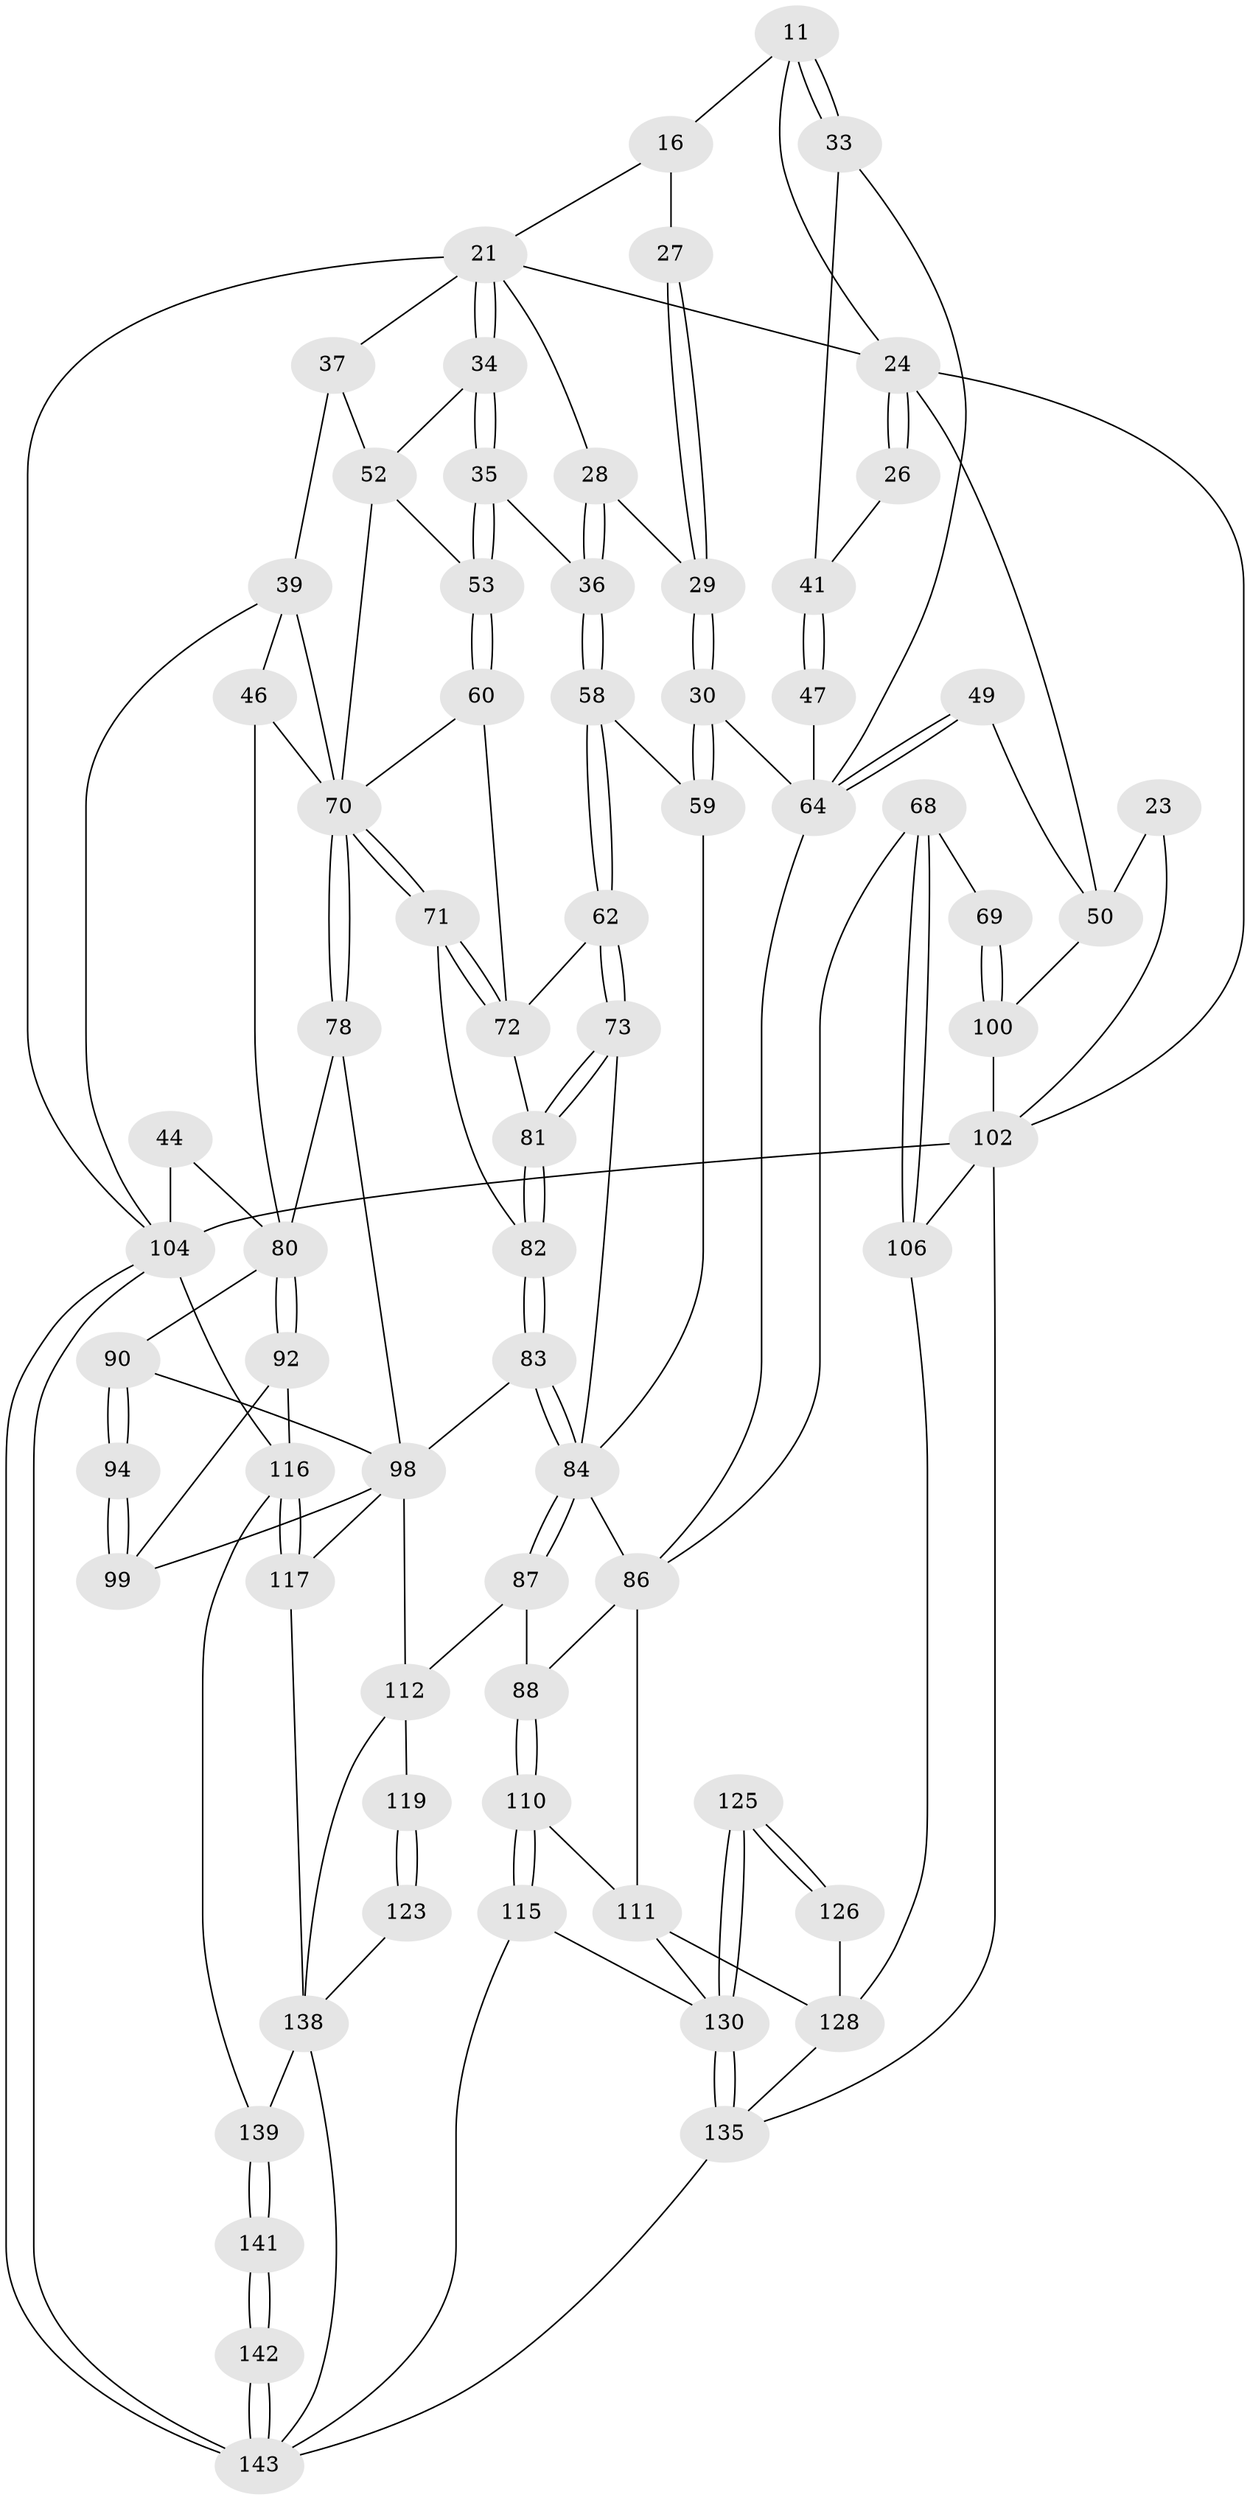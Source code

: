 // original degree distribution, {4: 0.23076923076923078, 5: 0.5244755244755245, 6: 0.22377622377622378, 3: 0.02097902097902098}
// Generated by graph-tools (version 1.1) at 2025/00/03/09/25 05:00:55]
// undirected, 71 vertices, 158 edges
graph export_dot {
graph [start="1"]
  node [color=gray90,style=filled];
  11 [pos="+0.39804356201272245+0.1134718268434721"];
  16 [pos="+0.5334111992298418+0.12569298243579966",super="+13+12"];
  21 [pos="+0.7540070714272994+0.04429159980277927",super="+15"];
  23 [pos="+0.007094103068210341+0.15305328866942325"];
  24 [pos="+0.19550070229842748+0.1950515095746239",super="+8+7+10"];
  26 [pos="+0.25238693467938206+0.21080560741268017"];
  27 [pos="+0.4708278912792413+0.1254541049100475"];
  28 [pos="+0.6077262853007853+0.22522259202545195"];
  29 [pos="+0.5148681099755297+0.2714186572291845"];
  30 [pos="+0.4733167200937601+0.31354338502455265"];
  33 [pos="+0.37692062762164996+0.2103298494029127"];
  34 [pos="+0.7566787222038284+0.11608621003600939"];
  35 [pos="+0.6809110533143438+0.28810417980701813"];
  36 [pos="+0.6682312895059705+0.28376068748592553"];
  37 [pos="+0.859799059176857+0.22695924875691215",super="+20"];
  39 [pos="+0.8751922358984184+0.2393167081172333",super="+19"];
  41 [pos="+0.2629718458652687+0.2146978445713511",super="+40"];
  44 [pos="+1+0.1367674420518247"];
  46 [pos="+1+0.36453678868849315",super="+42"];
  47 [pos="+0.29518499024845435+0.3012724585331478"];
  49 [pos="+0.27690467893929976+0.35027269752012885"];
  50 [pos="+0.15428858522757558+0.3305935012412963",super="+25"];
  52 [pos="+0.76897523937921+0.25770324216503776",super="+38"];
  53 [pos="+0.6842649745697451+0.28982319125987255"];
  58 [pos="+0.5736956326209255+0.4015244215844192"];
  59 [pos="+0.4887231696173082+0.37721998833196"];
  60 [pos="+0.7251259867914693+0.38519289505037335"];
  62 [pos="+0.5924526196165718+0.41969773636498664"];
  64 [pos="+0.31135488137549416+0.40643837857806325",super="+31+32+48"];
  68 [pos="+0.20511723739156554+0.5655910643490104"];
  69 [pos="+0.17579680577917148+0.5422567019210929"];
  70 [pos="+0.7275412266312792+0.5481566630609152",super="+63+55+43"];
  71 [pos="+0.7059294180211281+0.5346685119232283"];
  72 [pos="+0.6610324130248838+0.4850416178981697",super="+61"];
  73 [pos="+0.5723988556540012+0.5211137703393713"];
  78 [pos="+0.7285596155585057+0.549668119872012",super="+77+76"];
  80 [pos="+1+0.46039721440095244",super="+45+79"];
  81 [pos="+0.5803677868789149+0.5298643620377165"];
  82 [pos="+0.5871770552492995+0.5462263237285837"];
  83 [pos="+0.5866712445395815+0.5920234073237198"];
  84 [pos="+0.5686224953827622+0.6330243911491248",super="+74+75+65"];
  86 [pos="+0.2796788887844629+0.6531338501894378",super="+67+66+85"];
  87 [pos="+0.5589007432428081+0.6636682277467197"];
  88 [pos="+0.49512592249795156+0.6623926553912365"];
  90 [pos="+0.9336727841107367+0.5441042185656283"];
  92 [pos="+1+0.820204471396849"];
  94 [pos="+0.9333047806841872+0.6100108578787443"];
  98 [pos="+0.7096033268364574+0.6836667206564646",super="+97+96+89"];
  99 [pos="+0.8477590215102642+0.69520201556008",super="+93"];
  100 [pos="+0+0.6367468358013119",super="+57+56"];
  102 [pos="+0+1",super="+101+22"];
  104 [pos="+1+1",super="+17"];
  106 [pos="+0.06676388824015303+0.7346373646059428"];
  110 [pos="+0.4492264249162244+0.7489206166636316"];
  111 [pos="+0.3063309047165234+0.750737228772104",super="+107"];
  112 [pos="+0.6002389511573764+0.744214828638608",super="+103"];
  115 [pos="+0.48236131953442873+0.8295367886049488"];
  116 [pos="+1+0.8500201600375157",super="+105"];
  117 [pos="+0.8160554261795822+0.75845774313086"];
  119 [pos="+0.6922784709468+0.7762699215056211",super="+118"];
  123 [pos="+0.6850356538650071+0.8315107018824048"];
  125 [pos="+0.30100725971374037+1"];
  126 [pos="+0.21372636906452452+0.8766455008115781"];
  128 [pos="+0.07058950489923824+0.9002973261398584",super="+109+108"];
  130 [pos="+0.3106290990138963+1",super="+127+124"];
  135 [pos="+0.31885373423650504+1",super="+129"];
  138 [pos="+0.7075231961498104+0.8937329355614699",super="+132"];
  139 [pos="+0.8648632474259401+0.9655242590374322",super="+131+136+137"];
  141 [pos="+0.8431895805664232+1"];
  142 [pos="+0.7600626877134391+1"];
  143 [pos="+0.7581606350719872+1",super="+134+140"];
  11 -- 33;
  11 -- 33;
  11 -- 24;
  11 -- 16;
  16 -- 27 [weight=2];
  16 -- 21;
  21 -- 34;
  21 -- 34;
  21 -- 37;
  21 -- 104;
  21 -- 24;
  21 -- 28;
  23 -- 102 [weight=2];
  23 -- 50;
  24 -- 26 [weight=2];
  24 -- 26;
  24 -- 102;
  24 -- 50;
  26 -- 41;
  27 -- 29;
  27 -- 29;
  28 -- 29;
  28 -- 36;
  28 -- 36;
  29 -- 30;
  29 -- 30;
  30 -- 59;
  30 -- 59;
  30 -- 64;
  33 -- 41;
  33 -- 64;
  34 -- 35;
  34 -- 35;
  34 -- 52;
  35 -- 36;
  35 -- 53;
  35 -- 53;
  36 -- 58;
  36 -- 58;
  37 -- 39 [weight=2];
  37 -- 52;
  39 -- 70;
  39 -- 104;
  39 -- 46;
  41 -- 47 [weight=2];
  41 -- 47;
  44 -- 80;
  44 -- 104 [weight=2];
  46 -- 70 [weight=2];
  46 -- 80;
  47 -- 64;
  49 -- 50;
  49 -- 64 [weight=2];
  49 -- 64;
  50 -- 100;
  52 -- 53;
  52 -- 70;
  53 -- 60;
  53 -- 60;
  58 -- 59;
  58 -- 62;
  58 -- 62;
  59 -- 84;
  60 -- 70;
  60 -- 72;
  62 -- 73;
  62 -- 73;
  62 -- 72;
  64 -- 86;
  68 -- 69;
  68 -- 106;
  68 -- 106;
  68 -- 86;
  69 -- 100 [weight=2];
  69 -- 100;
  70 -- 71;
  70 -- 71;
  70 -- 78 [weight=2];
  70 -- 78;
  71 -- 72;
  71 -- 72;
  71 -- 82;
  72 -- 81;
  73 -- 81;
  73 -- 81;
  73 -- 84;
  78 -- 80;
  78 -- 98 [weight=2];
  80 -- 92;
  80 -- 92;
  80 -- 90;
  81 -- 82;
  81 -- 82;
  82 -- 83;
  82 -- 83;
  83 -- 84;
  83 -- 84;
  83 -- 98;
  84 -- 87;
  84 -- 87;
  84 -- 86 [weight=2];
  86 -- 88;
  86 -- 111;
  87 -- 88;
  87 -- 112;
  88 -- 110;
  88 -- 110;
  90 -- 94;
  90 -- 94;
  90 -- 98;
  92 -- 99;
  92 -- 116;
  94 -- 99 [weight=2];
  94 -- 99;
  98 -- 99;
  98 -- 117;
  98 -- 112;
  100 -- 102 [weight=2];
  102 -- 104 [weight=2];
  102 -- 106;
  102 -- 135;
  104 -- 143;
  104 -- 143;
  104 -- 116;
  106 -- 128;
  110 -- 111;
  110 -- 115;
  110 -- 115;
  111 -- 130;
  111 -- 128;
  112 -- 119;
  112 -- 138;
  115 -- 130;
  115 -- 143;
  116 -- 117;
  116 -- 117;
  116 -- 139;
  117 -- 138;
  119 -- 123 [weight=2];
  119 -- 123;
  123 -- 138;
  125 -- 126;
  125 -- 126;
  125 -- 130 [weight=2];
  125 -- 130;
  126 -- 128 [weight=2];
  128 -- 135;
  130 -- 135;
  130 -- 135;
  135 -- 143;
  138 -- 139 [weight=3];
  138 -- 143 [weight=2];
  139 -- 141 [weight=2];
  139 -- 141;
  141 -- 142;
  141 -- 142;
  142 -- 143 [weight=2];
  142 -- 143;
}
